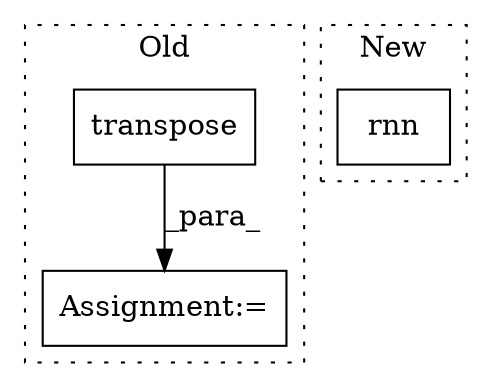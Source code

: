 digraph G {
subgraph cluster0 {
1 [label="transpose" a="32" s="4745,4758" l="10,1" shape="box"];
3 [label="Assignment:=" a="7" s="4730" l="1" shape="box"];
label = "Old";
style="dotted";
}
subgraph cluster1 {
2 [label="rnn" a="32" s="5002,5026" l="4,1" shape="box"];
label = "New";
style="dotted";
}
1 -> 3 [label="_para_"];
}
